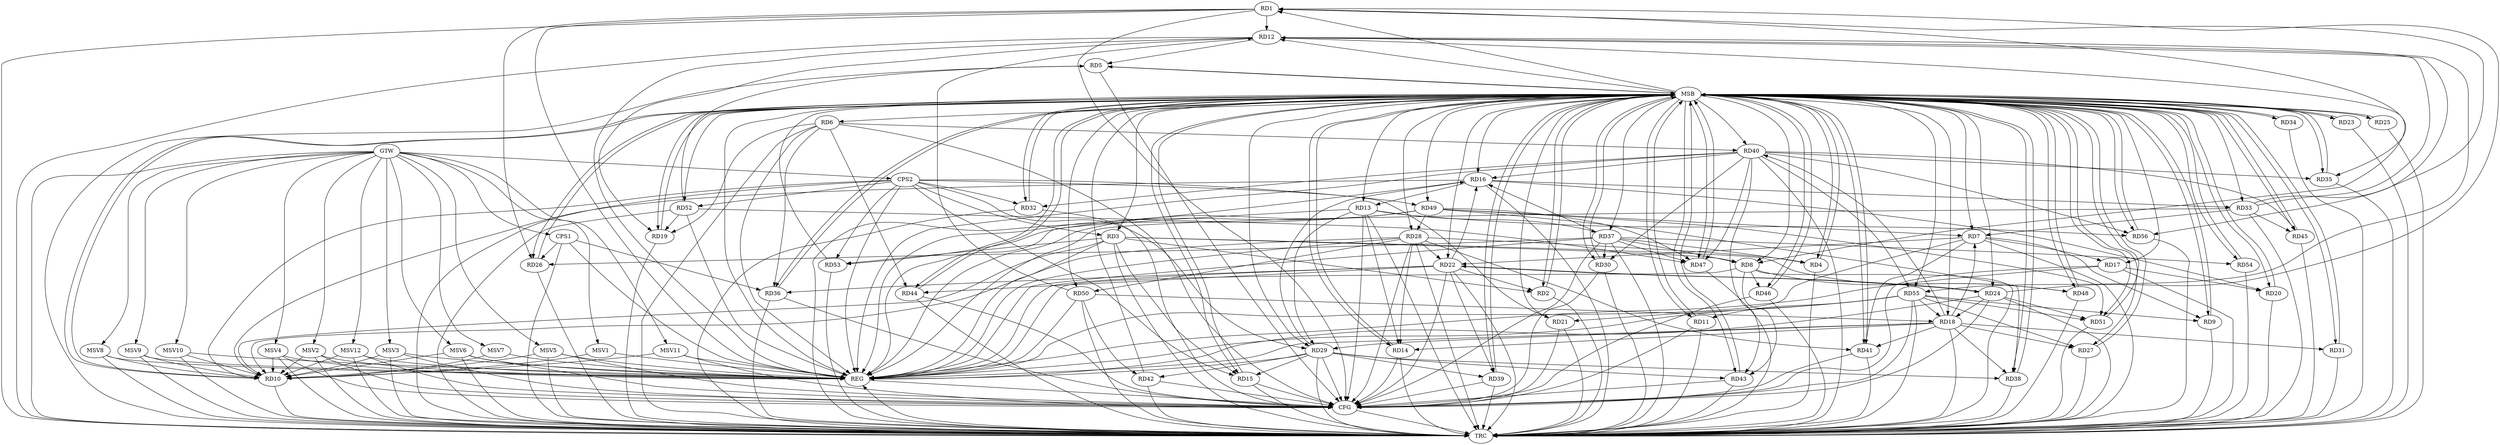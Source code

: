 strict digraph G {
  RD1 [ label="RD1" ];
  RD2 [ label="RD2" ];
  RD3 [ label="RD3" ];
  RD4 [ label="RD4" ];
  RD5 [ label="RD5" ];
  RD6 [ label="RD6" ];
  RD7 [ label="RD7" ];
  RD8 [ label="RD8" ];
  RD9 [ label="RD9" ];
  RD10 [ label="RD10" ];
  RD11 [ label="RD11" ];
  RD12 [ label="RD12" ];
  RD13 [ label="RD13" ];
  RD14 [ label="RD14" ];
  RD15 [ label="RD15" ];
  RD16 [ label="RD16" ];
  RD17 [ label="RD17" ];
  RD18 [ label="RD18" ];
  RD19 [ label="RD19" ];
  RD20 [ label="RD20" ];
  RD21 [ label="RD21" ];
  RD22 [ label="RD22" ];
  RD23 [ label="RD23" ];
  RD24 [ label="RD24" ];
  RD25 [ label="RD25" ];
  RD26 [ label="RD26" ];
  RD27 [ label="RD27" ];
  RD28 [ label="RD28" ];
  RD29 [ label="RD29" ];
  RD30 [ label="RD30" ];
  RD31 [ label="RD31" ];
  RD32 [ label="RD32" ];
  RD33 [ label="RD33" ];
  RD34 [ label="RD34" ];
  RD35 [ label="RD35" ];
  RD36 [ label="RD36" ];
  RD37 [ label="RD37" ];
  RD38 [ label="RD38" ];
  RD39 [ label="RD39" ];
  RD40 [ label="RD40" ];
  RD41 [ label="RD41" ];
  RD42 [ label="RD42" ];
  RD43 [ label="RD43" ];
  RD44 [ label="RD44" ];
  RD45 [ label="RD45" ];
  RD46 [ label="RD46" ];
  RD47 [ label="RD47" ];
  RD48 [ label="RD48" ];
  RD49 [ label="RD49" ];
  RD50 [ label="RD50" ];
  RD51 [ label="RD51" ];
  RD52 [ label="RD52" ];
  RD53 [ label="RD53" ];
  RD54 [ label="RD54" ];
  RD55 [ label="RD55" ];
  RD56 [ label="RD56" ];
  CPS1 [ label="CPS1" ];
  CPS2 [ label="CPS2" ];
  GTW [ label="GTW" ];
  REG [ label="REG" ];
  MSB [ label="MSB" ];
  CFG [ label="CFG" ];
  TRC [ label="TRC" ];
  MSV1 [ label="MSV1" ];
  MSV2 [ label="MSV2" ];
  MSV3 [ label="MSV3" ];
  MSV4 [ label="MSV4" ];
  MSV5 [ label="MSV5" ];
  MSV6 [ label="MSV6" ];
  MSV7 [ label="MSV7" ];
  MSV8 [ label="MSV8" ];
  MSV9 [ label="MSV9" ];
  MSV10 [ label="MSV10" ];
  MSV11 [ label="MSV11" ];
  MSV12 [ label="MSV12" ];
  RD1 -> RD12;
  RD24 -> RD1;
  RD1 -> RD26;
  RD33 -> RD1;
  RD1 -> RD35;
  RD3 -> RD2;
  RD22 -> RD2;
  RD3 -> RD8;
  RD3 -> RD10;
  RD3 -> RD15;
  RD3 -> RD48;
  RD3 -> RD53;
  RD28 -> RD4;
  RD37 -> RD4;
  RD12 -> RD5;
  RD52 -> RD5;
  RD6 -> RD19;
  RD6 -> RD36;
  RD6 -> RD40;
  RD6 -> RD44;
  RD7 -> RD9;
  RD7 -> RD17;
  RD18 -> RD7;
  RD7 -> RD22;
  RD33 -> RD7;
  RD7 -> RD41;
  RD49 -> RD7;
  RD12 -> RD8;
  RD37 -> RD8;
  RD8 -> RD43;
  RD8 -> RD46;
  RD8 -> RD48;
  RD55 -> RD9;
  RD16 -> RD10;
  RD28 -> RD10;
  RD55 -> RD11;
  RD12 -> RD19;
  RD33 -> RD12;
  RD50 -> RD12;
  RD12 -> RD55;
  RD12 -> RD56;
  RD13 -> RD14;
  RD16 -> RD13;
  RD13 -> RD29;
  RD13 -> RD37;
  RD13 -> RD56;
  RD18 -> RD14;
  RD28 -> RD14;
  RD29 -> RD15;
  RD16 -> RD20;
  RD22 -> RD16;
  RD29 -> RD16;
  RD16 -> RD33;
  RD37 -> RD16;
  RD40 -> RD16;
  RD17 -> RD20;
  RD24 -> RD18;
  RD18 -> RD27;
  RD18 -> RD29;
  RD18 -> RD31;
  RD18 -> RD38;
  RD18 -> RD40;
  RD18 -> RD41;
  RD50 -> RD18;
  RD55 -> RD18;
  RD52 -> RD19;
  RD55 -> RD21;
  RD22 -> RD24;
  RD24 -> RD22;
  RD28 -> RD22;
  RD22 -> RD36;
  RD22 -> RD39;
  RD22 -> RD44;
  RD24 -> RD51;
  RD37 -> RD26;
  RD55 -> RD27;
  RD28 -> RD41;
  RD49 -> RD28;
  RD28 -> RD50;
  RD29 -> RD38;
  RD29 -> RD39;
  RD29 -> RD42;
  RD29 -> RD43;
  RD37 -> RD30;
  RD40 -> RD30;
  RD40 -> RD32;
  RD33 -> RD45;
  RD40 -> RD35;
  RD37 -> RD47;
  RD37 -> RD54;
  RD49 -> RD38;
  RD40 -> RD43;
  RD40 -> RD45;
  RD40 -> RD47;
  RD40 -> RD55;
  RD40 -> RD56;
  RD50 -> RD42;
  RD49 -> RD47;
  RD52 -> RD47;
  RD49 -> RD51;
  RD49 -> RD53;
  RD55 -> RD51;
  CPS1 -> RD26;
  CPS1 -> RD36;
  CPS2 -> RD29;
  CPS2 -> RD53;
  CPS2 -> RD52;
  CPS2 -> RD15;
  CPS2 -> RD3;
  CPS2 -> RD21;
  CPS2 -> RD10;
  CPS2 -> RD49;
  CPS2 -> RD32;
  GTW -> CPS1;
  GTW -> CPS2;
  RD1 -> REG;
  RD3 -> REG;
  RD6 -> REG;
  RD7 -> REG;
  RD8 -> REG;
  RD12 -> REG;
  RD13 -> REG;
  RD16 -> REG;
  RD17 -> REG;
  RD18 -> REG;
  RD22 -> REG;
  RD24 -> REG;
  RD28 -> REG;
  RD29 -> REG;
  RD33 -> REG;
  RD37 -> REG;
  RD40 -> REG;
  RD49 -> REG;
  RD50 -> REG;
  RD52 -> REG;
  RD55 -> REG;
  CPS1 -> REG;
  CPS2 -> REG;
  RD2 -> MSB;
  MSB -> RD6;
  MSB -> RD29;
  MSB -> REG;
  RD4 -> MSB;
  MSB -> RD17;
  MSB -> RD24;
  MSB -> RD38;
  MSB -> RD43;
  MSB -> RD54;
  MSB -> RD55;
  RD5 -> MSB;
  MSB -> RD1;
  MSB -> RD19;
  MSB -> RD44;
  MSB -> RD47;
  RD9 -> MSB;
  MSB -> RD56;
  RD10 -> MSB;
  MSB -> RD5;
  MSB -> RD9;
  MSB -> RD16;
  MSB -> RD18;
  MSB -> RD30;
  MSB -> RD46;
  MSB -> RD50;
  MSB -> RD52;
  RD11 -> MSB;
  MSB -> RD40;
  RD14 -> MSB;
  MSB -> RD12;
  MSB -> RD15;
  MSB -> RD26;
  MSB -> RD39;
  RD15 -> MSB;
  MSB -> RD11;
  MSB -> RD20;
  RD19 -> MSB;
  MSB -> RD10;
  MSB -> RD22;
  MSB -> RD28;
  MSB -> RD36;
  RD20 -> MSB;
  MSB -> RD3;
  MSB -> RD35;
  MSB -> RD37;
  RD21 -> MSB;
  MSB -> RD25;
  MSB -> RD33;
  RD23 -> MSB;
  RD25 -> MSB;
  MSB -> RD13;
  MSB -> RD27;
  RD26 -> MSB;
  MSB -> RD34;
  RD27 -> MSB;
  MSB -> RD7;
  MSB -> RD14;
  RD30 -> MSB;
  MSB -> RD8;
  RD31 -> MSB;
  MSB -> RD41;
  RD32 -> MSB;
  RD34 -> MSB;
  MSB -> RD32;
  MSB -> RD45;
  RD35 -> MSB;
  RD36 -> MSB;
  MSB -> RD49;
  RD38 -> MSB;
  MSB -> RD48;
  RD39 -> MSB;
  RD41 -> MSB;
  MSB -> RD23;
  RD42 -> MSB;
  MSB -> RD2;
  MSB -> RD31;
  RD43 -> MSB;
  RD44 -> MSB;
  MSB -> RD4;
  RD45 -> MSB;
  MSB -> RD51;
  RD46 -> MSB;
  RD47 -> MSB;
  RD48 -> MSB;
  RD51 -> MSB;
  RD53 -> MSB;
  RD54 -> MSB;
  RD56 -> MSB;
  RD5 -> CFG;
  RD44 -> CFG;
  RD28 -> CFG;
  RD46 -> CFG;
  RD24 -> CFG;
  RD6 -> CFG;
  RD15 -> CFG;
  RD36 -> CFG;
  RD30 -> CFG;
  RD37 -> CFG;
  RD17 -> CFG;
  RD41 -> CFG;
  RD55 -> CFG;
  RD32 -> CFG;
  RD39 -> CFG;
  RD21 -> CFG;
  RD14 -> CFG;
  RD29 -> CFG;
  RD11 -> CFG;
  RD13 -> CFG;
  RD1 -> CFG;
  RD43 -> CFG;
  RD22 -> CFG;
  RD42 -> CFG;
  REG -> CFG;
  RD1 -> TRC;
  RD2 -> TRC;
  RD3 -> TRC;
  RD4 -> TRC;
  RD5 -> TRC;
  RD6 -> TRC;
  RD7 -> TRC;
  RD8 -> TRC;
  RD9 -> TRC;
  RD10 -> TRC;
  RD11 -> TRC;
  RD12 -> TRC;
  RD13 -> TRC;
  RD14 -> TRC;
  RD15 -> TRC;
  RD16 -> TRC;
  RD17 -> TRC;
  RD18 -> TRC;
  RD19 -> TRC;
  RD20 -> TRC;
  RD21 -> TRC;
  RD22 -> TRC;
  RD23 -> TRC;
  RD24 -> TRC;
  RD25 -> TRC;
  RD26 -> TRC;
  RD27 -> TRC;
  RD28 -> TRC;
  RD29 -> TRC;
  RD30 -> TRC;
  RD31 -> TRC;
  RD32 -> TRC;
  RD33 -> TRC;
  RD34 -> TRC;
  RD35 -> TRC;
  RD36 -> TRC;
  RD37 -> TRC;
  RD38 -> TRC;
  RD39 -> TRC;
  RD40 -> TRC;
  RD41 -> TRC;
  RD42 -> TRC;
  RD43 -> TRC;
  RD44 -> TRC;
  RD45 -> TRC;
  RD46 -> TRC;
  RD47 -> TRC;
  RD48 -> TRC;
  RD49 -> TRC;
  RD50 -> TRC;
  RD51 -> TRC;
  RD52 -> TRC;
  RD53 -> TRC;
  RD54 -> TRC;
  RD55 -> TRC;
  RD56 -> TRC;
  CPS1 -> TRC;
  CPS2 -> TRC;
  GTW -> TRC;
  CFG -> TRC;
  TRC -> REG;
  MSV1 -> RD10;
  MSV2 -> RD10;
  MSV3 -> RD10;
  MSV4 -> RD10;
  MSV5 -> RD10;
  MSV6 -> RD10;
  GTW -> MSV1;
  MSV1 -> REG;
  GTW -> MSV2;
  MSV2 -> REG;
  MSV2 -> TRC;
  MSV2 -> CFG;
  GTW -> MSV3;
  MSV3 -> REG;
  MSV3 -> TRC;
  MSV3 -> CFG;
  GTW -> MSV4;
  MSV4 -> REG;
  MSV4 -> TRC;
  MSV4 -> CFG;
  GTW -> MSV5;
  MSV5 -> REG;
  MSV5 -> TRC;
  MSV5 -> CFG;
  GTW -> MSV6;
  MSV6 -> REG;
  MSV6 -> TRC;
  MSV6 -> CFG;
  MSV7 -> RD10;
  GTW -> MSV7;
  MSV7 -> REG;
  MSV8 -> RD10;
  MSV9 -> RD10;
  GTW -> MSV8;
  MSV8 -> REG;
  MSV8 -> TRC;
  GTW -> MSV9;
  MSV9 -> REG;
  MSV9 -> TRC;
  MSV10 -> RD10;
  MSV11 -> RD10;
  MSV12 -> RD10;
  GTW -> MSV10;
  MSV10 -> REG;
  MSV10 -> TRC;
  GTW -> MSV11;
  MSV11 -> REG;
  MSV11 -> CFG;
  GTW -> MSV12;
  MSV12 -> REG;
  MSV12 -> TRC;
  MSV12 -> CFG;
}
